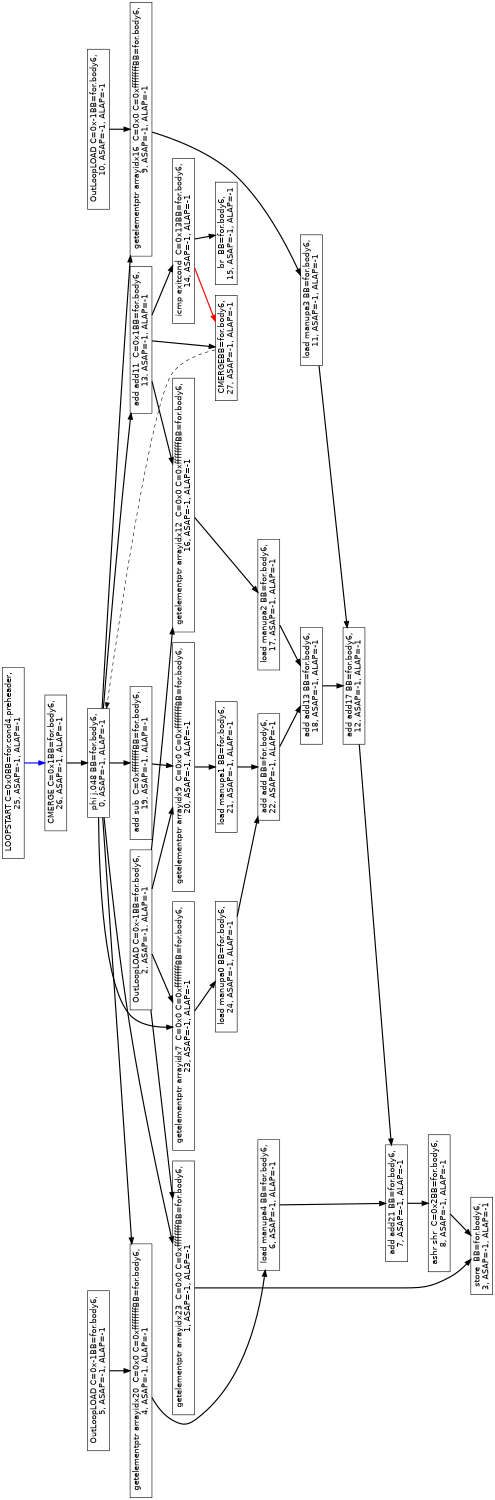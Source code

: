 digraph Region_18 {
	graph [ nslimit = "1000.0",
	orientation = landscape,
		center = true,
	page = "8.5,11",
	compound=true,
	size = "10,7.5" ] ;
"Op_25" [ fontname = "Helvetica" shape = box, label = " LOOPSTART C=0x0BB=for.cond4.preheader,
25, ASAP=-1, ALAP=-1"]
"Op_0" [ fontname = "Helvetica" shape = box, label = " phi j.048 BB=for.body6,
0, ASAP=-1, ALAP=-1"]
"Op_1" [ fontname = "Helvetica" shape = box, label = " getelementptr arrayidx23  C=0x0 C=0xffffffffBB=for.body6,
1, ASAP=-1, ALAP=-1"]
"Op_2" [ fontname = "Helvetica" shape = box, label = " OutLoopLOAD C=0x-1BB=for.body6,
2, ASAP=-1, ALAP=-1"]
"Op_3" [ fontname = "Helvetica" shape = box, label = " store  BB=for.body6,
3, ASAP=-1, ALAP=-1"]
"Op_4" [ fontname = "Helvetica" shape = box, label = " getelementptr arrayidx20  C=0x0 C=0xffffffffBB=for.body6,
4, ASAP=-1, ALAP=-1"]
"Op_5" [ fontname = "Helvetica" shape = box, label = " OutLoopLOAD C=0x-1BB=for.body6,
5, ASAP=-1, ALAP=-1"]
"Op_6" [ fontname = "Helvetica" shape = box, label = " load manupa4 BB=for.body6,
6, ASAP=-1, ALAP=-1"]
"Op_7" [ fontname = "Helvetica" shape = box, label = " add add21 BB=for.body6,
7, ASAP=-1, ALAP=-1"]
"Op_8" [ fontname = "Helvetica" shape = box, label = " ashr shr  C=0x2BB=for.body6,
8, ASAP=-1, ALAP=-1"]
"Op_9" [ fontname = "Helvetica" shape = box, label = " getelementptr arrayidx16  C=0x0 C=0xffffffffBB=for.body6,
9, ASAP=-1, ALAP=-1"]
"Op_10" [ fontname = "Helvetica" shape = box, label = " OutLoopLOAD C=0x-1BB=for.body6,
10, ASAP=-1, ALAP=-1"]
"Op_11" [ fontname = "Helvetica" shape = box, label = " load manupa3 BB=for.body6,
11, ASAP=-1, ALAP=-1"]
"Op_12" [ fontname = "Helvetica" shape = box, label = " add add17 BB=for.body6,
12, ASAP=-1, ALAP=-1"]
"Op_13" [ fontname = "Helvetica" shape = box, label = " add add11  C=0x1BB=for.body6,
13, ASAP=-1, ALAP=-1"]
"Op_14" [ fontname = "Helvetica" shape = box, label = " icmp exitcond  C=0x13BB=for.body6,
14, ASAP=-1, ALAP=-1"]
"Op_15" [ fontname = "Helvetica" shape = box, label = " br  BB=for.body6,
15, ASAP=-1, ALAP=-1"]
"Op_16" [ fontname = "Helvetica" shape = box, label = " getelementptr arrayidx12  C=0x0 C=0xffffffffBB=for.body6,
16, ASAP=-1, ALAP=-1"]
"Op_27" [ fontname = "Helvetica" shape = box, label = " CMERGEBB=for.body6,
27, ASAP=-1, ALAP=-1"]
"Op_17" [ fontname = "Helvetica" shape = box, label = " load manupa2 BB=for.body6,
17, ASAP=-1, ALAP=-1"]
"Op_18" [ fontname = "Helvetica" shape = box, label = " add add13 BB=for.body6,
18, ASAP=-1, ALAP=-1"]
"Op_19" [ fontname = "Helvetica" shape = box, label = " add sub  C=0xffffffffBB=for.body6,
19, ASAP=-1, ALAP=-1"]
"Op_20" [ fontname = "Helvetica" shape = box, label = " getelementptr arrayidx9  C=0x0 C=0xffffffffBB=for.body6,
20, ASAP=-1, ALAP=-1"]
"Op_21" [ fontname = "Helvetica" shape = box, label = " load manupa1 BB=for.body6,
21, ASAP=-1, ALAP=-1"]
"Op_22" [ fontname = "Helvetica" shape = box, label = " add add BB=for.body6,
22, ASAP=-1, ALAP=-1"]
"Op_23" [ fontname = "Helvetica" shape = box, label = " getelementptr arrayidx7  C=0x0 C=0xffffffffBB=for.body6,
23, ASAP=-1, ALAP=-1"]
"Op_24" [ fontname = "Helvetica" shape = box, label = " load manupa0 BB=for.body6,
24, ASAP=-1, ALAP=-1"]
"Op_26" [ fontname = "Helvetica" shape = box, label = " CMERGE C=0x1BB=for.body6,
26, ASAP=-1, ALAP=-1"]
"Op_0" -> "Op_1" [style = bold, color = black];
"Op_0" -> "Op_4" [style = bold, color = black];
"Op_0" -> "Op_9" [style = bold, color = black];
"Op_0" -> "Op_13" [style = bold, color = black];
"Op_0" -> "Op_19" [style = bold, color = black];
"Op_0" -> "Op_23" [style = bold, color = black];
"Op_1" -> "Op_3" [style = bold, color = black];
"Op_2" -> "Op_1" [style = bold, color = black];
"Op_2" -> "Op_16" [style = bold, color = black];
"Op_2" -> "Op_20" [style = bold, color = black];
"Op_2" -> "Op_23" [style = bold, color = black];
"Op_4" -> "Op_6" [style = bold, color = black];
"Op_5" -> "Op_4" [style = bold, color = black];
"Op_6" -> "Op_7" [style = bold, color = black];
"Op_7" -> "Op_8" [style = bold, color = black];
"Op_8" -> "Op_3" [style = bold, color = black];
"Op_9" -> "Op_11" [style = bold, color = black];
"Op_10" -> "Op_9" [style = bold, color = black];
"Op_11" -> "Op_12" [style = bold, color = black];
"Op_12" -> "Op_7" [style = bold, color = black];
"Op_13" -> "Op_14" [style = bold, color = black];
"Op_13" -> "Op_16" [style = bold, color = black];
"Op_13" -> "Op_27" [style = bold, color = black];
"Op_14" -> "Op_15" [style = bold, color = black];
"Op_14" -> "Op_27" [style = bold, color = red];
"Op_16" -> "Op_17" [style = bold, color = black];
"Op_17" -> "Op_18" [style = bold, color = black];
"Op_18" -> "Op_12" [style = bold, color = black];
"Op_19" -> "Op_20" [style = bold, color = black];
"Op_20" -> "Op_21" [style = bold, color = black];
"Op_21" -> "Op_22" [style = bold, color = black];
"Op_22" -> "Op_18" [style = bold, color = black];
"Op_23" -> "Op_24" [style = bold, color = black];
"Op_24" -> "Op_22" [style = bold, color = black];
"Op_25" -> "Op_26" [style = bold, color = blue];
"Op_26" -> "Op_0" [style = bold, color = black];
"Op_27" -> "Op_0" [style = dashed, color = black];
}

